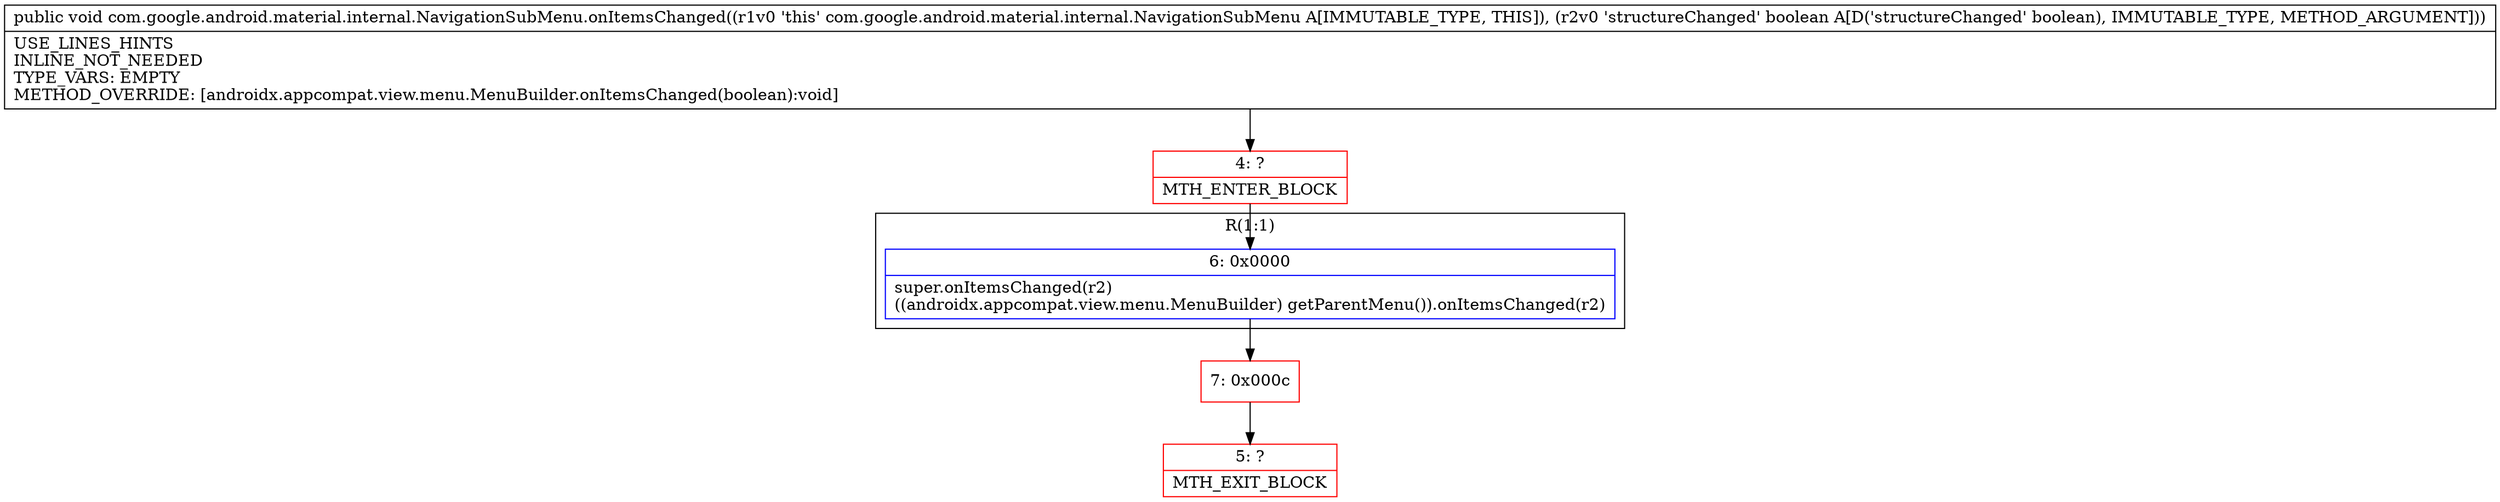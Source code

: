 digraph "CFG forcom.google.android.material.internal.NavigationSubMenu.onItemsChanged(Z)V" {
subgraph cluster_Region_1727183896 {
label = "R(1:1)";
node [shape=record,color=blue];
Node_6 [shape=record,label="{6\:\ 0x0000|super.onItemsChanged(r2)\l((androidx.appcompat.view.menu.MenuBuilder) getParentMenu()).onItemsChanged(r2)\l}"];
}
Node_4 [shape=record,color=red,label="{4\:\ ?|MTH_ENTER_BLOCK\l}"];
Node_7 [shape=record,color=red,label="{7\:\ 0x000c}"];
Node_5 [shape=record,color=red,label="{5\:\ ?|MTH_EXIT_BLOCK\l}"];
MethodNode[shape=record,label="{public void com.google.android.material.internal.NavigationSubMenu.onItemsChanged((r1v0 'this' com.google.android.material.internal.NavigationSubMenu A[IMMUTABLE_TYPE, THIS]), (r2v0 'structureChanged' boolean A[D('structureChanged' boolean), IMMUTABLE_TYPE, METHOD_ARGUMENT]))  | USE_LINES_HINTS\lINLINE_NOT_NEEDED\lTYPE_VARS: EMPTY\lMETHOD_OVERRIDE: [androidx.appcompat.view.menu.MenuBuilder.onItemsChanged(boolean):void]\l}"];
MethodNode -> Node_4;Node_6 -> Node_7;
Node_4 -> Node_6;
Node_7 -> Node_5;
}

